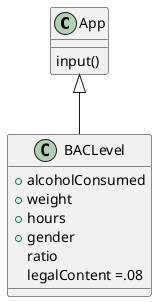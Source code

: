 @startuml
class App
{
    'alc, weight, hours,gender
    input()

}

App<|--BACLevel

class BACLevel
{
    +alcoholConsumed
    +weight
    +hours
    +gender
    ratio
    legalContent =.08


}
@enduml
